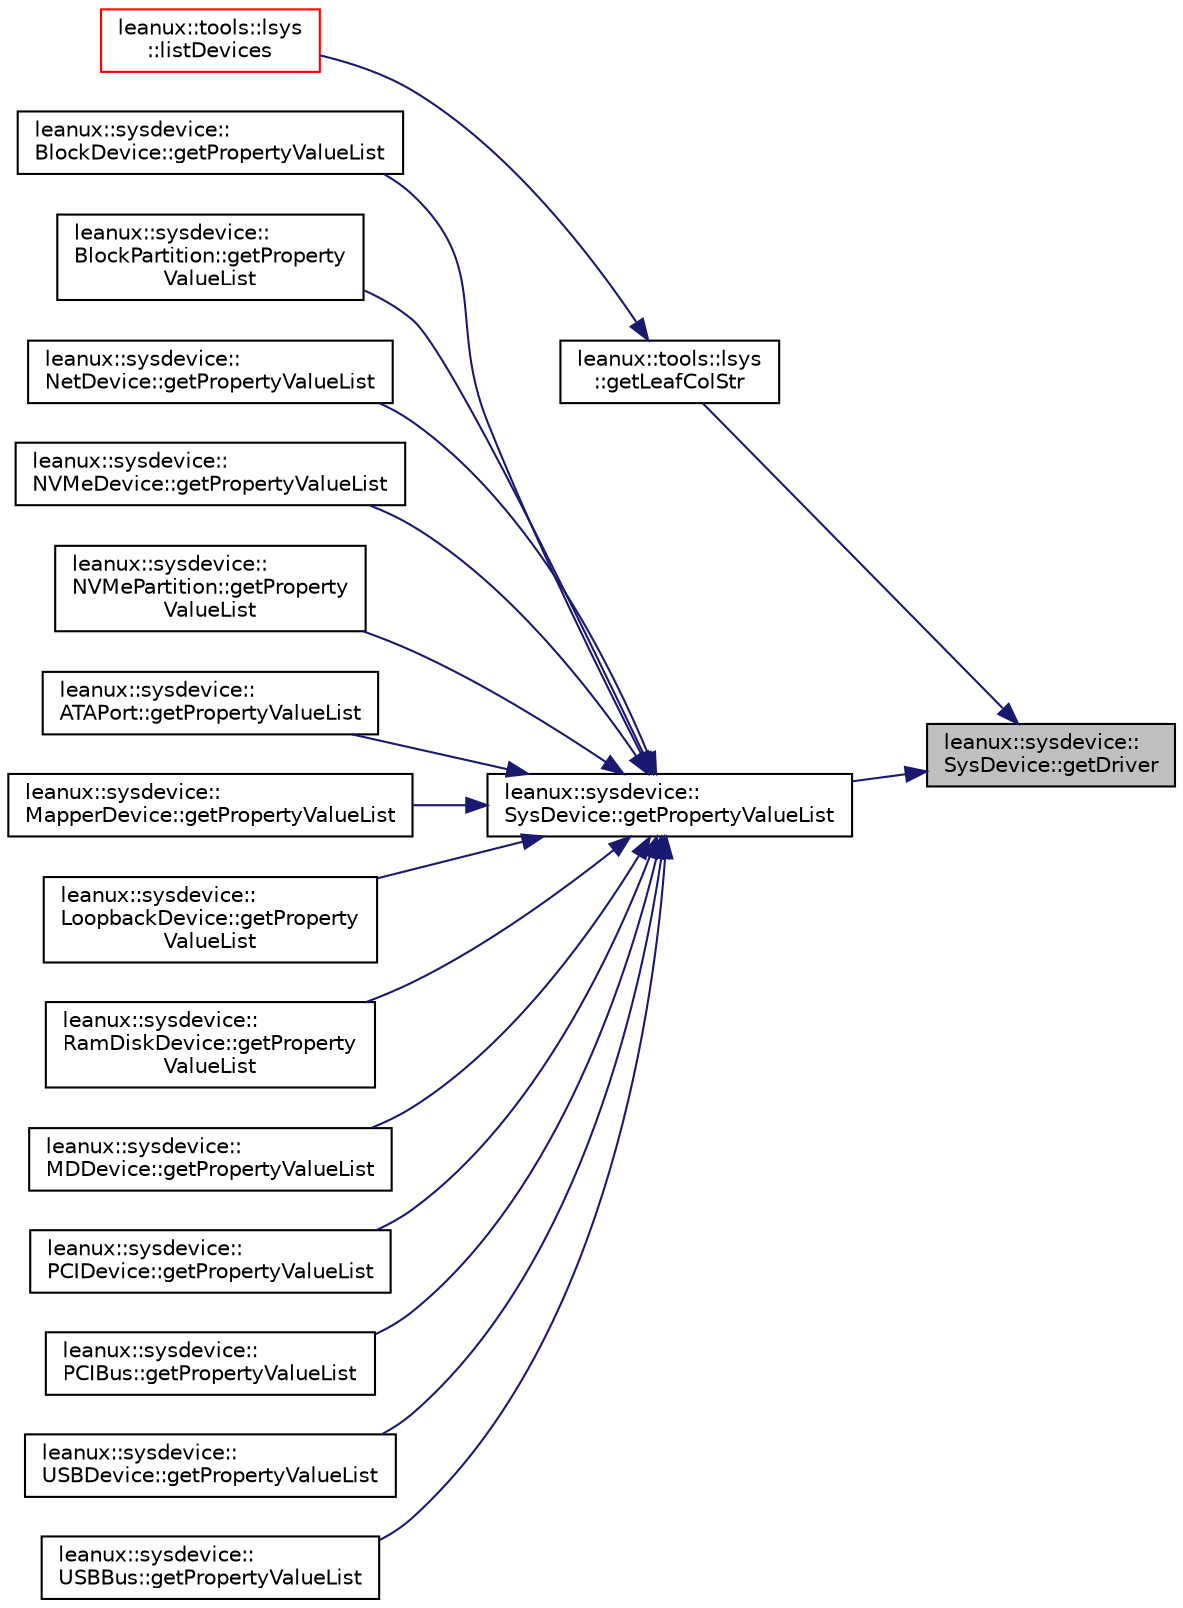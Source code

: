 digraph "leanux::sysdevice::SysDevice::getDriver"
{
 // LATEX_PDF_SIZE
  bgcolor="transparent";
  edge [fontname="Helvetica",fontsize="10",labelfontname="Helvetica",labelfontsize="10"];
  node [fontname="Helvetica",fontsize="10",shape=record];
  rankdir="RL";
  Node1 [label="leanux::sysdevice::\lSysDevice::getDriver",height=0.2,width=0.4,color="black", fillcolor="grey75", style="filled", fontcolor="black",tooltip="Get the driver for this device."];
  Node1 -> Node2 [dir="back",color="midnightblue",fontsize="10",style="solid",fontname="Helvetica"];
  Node2 [label="leanux::tools::lsys\l::getLeafColStr",height=0.2,width=0.4,color="black",URL="$namespaceleanux_1_1tools_1_1lsys.html#a4a56050ff78d8c77b6a699ff6d5aea50",tooltip="get named field attributes for the SysDevice."];
  Node2 -> Node3 [dir="back",color="midnightblue",fontsize="10",style="solid",fontname="Helvetica"];
  Node3 [label="leanux::tools::lsys\l::listDevices",height=0.2,width=0.4,color="red",URL="$namespaceleanux_1_1tools_1_1lsys.html#ad858cdc5736e1be415f25fdaec024b58",tooltip="list devices, filtered if opt_t is set."];
  Node1 -> Node7 [dir="back",color="midnightblue",fontsize="10",style="solid",fontname="Helvetica"];
  Node7 [label="leanux::sysdevice::\lSysDevice::getPropertyValueList",height=0.2,width=0.4,color="black",URL="$classleanux_1_1sysdevice_1_1SysDevice.html#ae45d4c50b05a48b480911a1aaeaeacc1",tooltip=" "];
  Node7 -> Node8 [dir="back",color="midnightblue",fontsize="10",style="solid",fontname="Helvetica"];
  Node8 [label="leanux::sysdevice::\lBlockDevice::getPropertyValueList",height=0.2,width=0.4,color="black",URL="$classleanux_1_1sysdevice_1_1BlockDevice.html#a591c377c1807e5c333738d24ec3e88ef",tooltip=" "];
  Node7 -> Node9 [dir="back",color="midnightblue",fontsize="10",style="solid",fontname="Helvetica"];
  Node9 [label="leanux::sysdevice::\lBlockPartition::getProperty\lValueList",height=0.2,width=0.4,color="black",URL="$classleanux_1_1sysdevice_1_1BlockPartition.html#ab0933694a58d1f25eb9158f219cf13bb",tooltip=" "];
  Node7 -> Node10 [dir="back",color="midnightblue",fontsize="10",style="solid",fontname="Helvetica"];
  Node10 [label="leanux::sysdevice::\lNetDevice::getPropertyValueList",height=0.2,width=0.4,color="black",URL="$classleanux_1_1sysdevice_1_1NetDevice.html#a1debae3dd366106e7b0f90018c503b9e",tooltip=" "];
  Node7 -> Node11 [dir="back",color="midnightblue",fontsize="10",style="solid",fontname="Helvetica"];
  Node11 [label="leanux::sysdevice::\lNVMeDevice::getPropertyValueList",height=0.2,width=0.4,color="black",URL="$classleanux_1_1sysdevice_1_1NVMeDevice.html#ad7e8752666421aa75de8fd7de9a50269",tooltip=" "];
  Node7 -> Node12 [dir="back",color="midnightblue",fontsize="10",style="solid",fontname="Helvetica"];
  Node12 [label="leanux::sysdevice::\lNVMePartition::getProperty\lValueList",height=0.2,width=0.4,color="black",URL="$classleanux_1_1sysdevice_1_1NVMePartition.html#acc2f959ca131c3f4fea3cdf2dcaa3ee7",tooltip=" "];
  Node7 -> Node13 [dir="back",color="midnightblue",fontsize="10",style="solid",fontname="Helvetica"];
  Node13 [label="leanux::sysdevice::\lATAPort::getPropertyValueList",height=0.2,width=0.4,color="black",URL="$classleanux_1_1sysdevice_1_1ATAPort.html#a726d252b0be10fe77bfd10bf12421ed3",tooltip=" "];
  Node7 -> Node14 [dir="back",color="midnightblue",fontsize="10",style="solid",fontname="Helvetica"];
  Node14 [label="leanux::sysdevice::\lMapperDevice::getPropertyValueList",height=0.2,width=0.4,color="black",URL="$classleanux_1_1sysdevice_1_1MapperDevice.html#ac1c473120b391ef8c039deba490885c2",tooltip=" "];
  Node7 -> Node15 [dir="back",color="midnightblue",fontsize="10",style="solid",fontname="Helvetica"];
  Node15 [label="leanux::sysdevice::\lLoopbackDevice::getProperty\lValueList",height=0.2,width=0.4,color="black",URL="$classleanux_1_1sysdevice_1_1LoopbackDevice.html#a78a94f35dbb27bf85ffea19b19ab6e9e",tooltip=" "];
  Node7 -> Node16 [dir="back",color="midnightblue",fontsize="10",style="solid",fontname="Helvetica"];
  Node16 [label="leanux::sysdevice::\lRamDiskDevice::getProperty\lValueList",height=0.2,width=0.4,color="black",URL="$classleanux_1_1sysdevice_1_1RamDiskDevice.html#a096f69feac55c9c0c004fa8003f3f5a0",tooltip=" "];
  Node7 -> Node17 [dir="back",color="midnightblue",fontsize="10",style="solid",fontname="Helvetica"];
  Node17 [label="leanux::sysdevice::\lMDDevice::getPropertyValueList",height=0.2,width=0.4,color="black",URL="$classleanux_1_1sysdevice_1_1MDDevice.html#a25f52dff392b1266aeb201b46a41fa0d",tooltip=" "];
  Node7 -> Node18 [dir="back",color="midnightblue",fontsize="10",style="solid",fontname="Helvetica"];
  Node18 [label="leanux::sysdevice::\lPCIDevice::getPropertyValueList",height=0.2,width=0.4,color="black",URL="$classleanux_1_1sysdevice_1_1PCIDevice.html#a226c6285004593dad421a814e57fb505",tooltip=" "];
  Node7 -> Node19 [dir="back",color="midnightblue",fontsize="10",style="solid",fontname="Helvetica"];
  Node19 [label="leanux::sysdevice::\lPCIBus::getPropertyValueList",height=0.2,width=0.4,color="black",URL="$classleanux_1_1sysdevice_1_1PCIBus.html#aa16e0e79f92e04a8e3cfebae0b133e23",tooltip=" "];
  Node7 -> Node20 [dir="back",color="midnightblue",fontsize="10",style="solid",fontname="Helvetica"];
  Node20 [label="leanux::sysdevice::\lUSBDevice::getPropertyValueList",height=0.2,width=0.4,color="black",URL="$classleanux_1_1sysdevice_1_1USBDevice.html#aa7074d6382d3ef77a36a7454dbf99f1e",tooltip=" "];
  Node7 -> Node21 [dir="back",color="midnightblue",fontsize="10",style="solid",fontname="Helvetica"];
  Node21 [label="leanux::sysdevice::\lUSBBus::getPropertyValueList",height=0.2,width=0.4,color="black",URL="$classleanux_1_1sysdevice_1_1USBBus.html#aa244ae7511e6792b74236c20634b895f",tooltip=" "];
}
